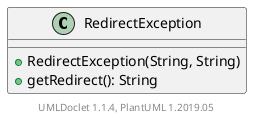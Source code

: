 @startuml

    class RedirectException [[RedirectException.html]] {
        +RedirectException(String, String)
        +getRedirect(): String
    }


    center footer UMLDoclet 1.1.4, PlantUML 1.2019.05
@enduml
